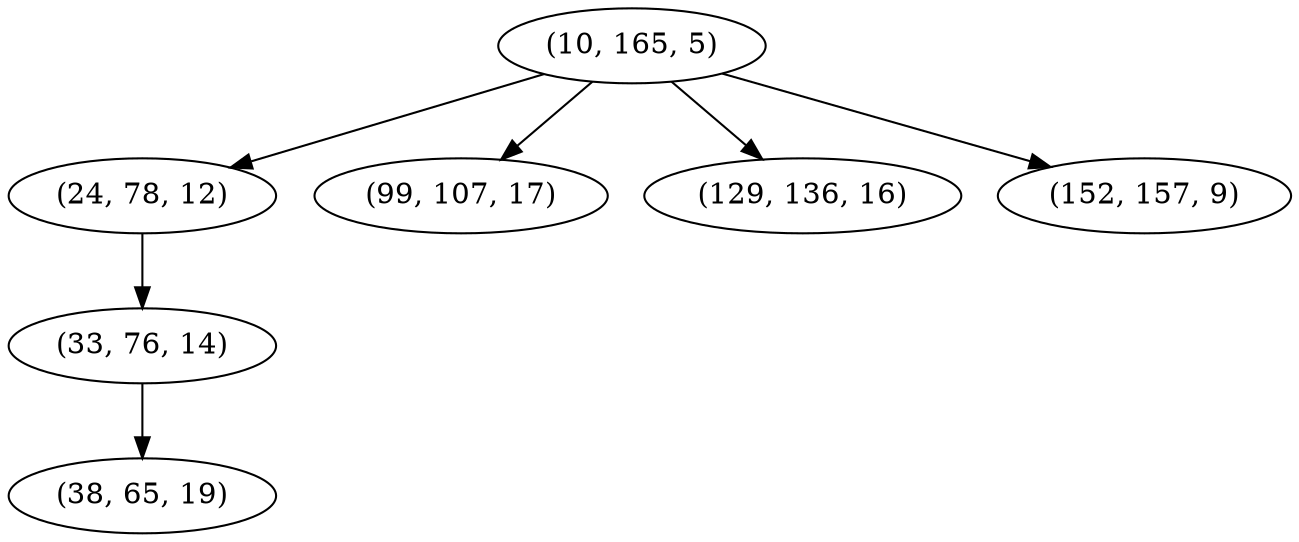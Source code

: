 digraph tree {
    "(10, 165, 5)";
    "(24, 78, 12)";
    "(33, 76, 14)";
    "(38, 65, 19)";
    "(99, 107, 17)";
    "(129, 136, 16)";
    "(152, 157, 9)";
    "(10, 165, 5)" -> "(24, 78, 12)";
    "(10, 165, 5)" -> "(99, 107, 17)";
    "(10, 165, 5)" -> "(129, 136, 16)";
    "(10, 165, 5)" -> "(152, 157, 9)";
    "(24, 78, 12)" -> "(33, 76, 14)";
    "(33, 76, 14)" -> "(38, 65, 19)";
}
